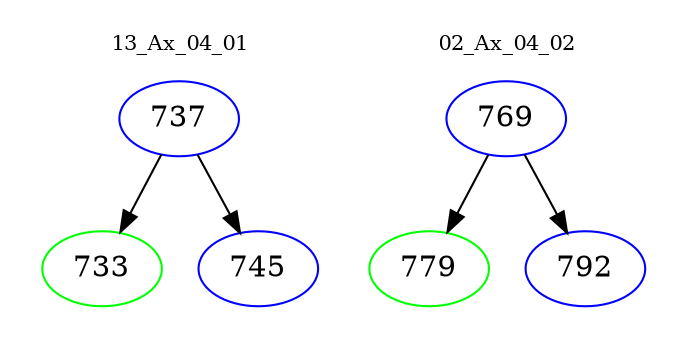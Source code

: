 digraph{
subgraph cluster_0 {
color = white
label = "13_Ax_04_01";
fontsize=10;
T0_737 [label="737", color="blue"]
T0_737 -> T0_733 [color="black"]
T0_733 [label="733", color="green"]
T0_737 -> T0_745 [color="black"]
T0_745 [label="745", color="blue"]
}
subgraph cluster_1 {
color = white
label = "02_Ax_04_02";
fontsize=10;
T1_769 [label="769", color="blue"]
T1_769 -> T1_779 [color="black"]
T1_779 [label="779", color="green"]
T1_769 -> T1_792 [color="black"]
T1_792 [label="792", color="blue"]
}
}
